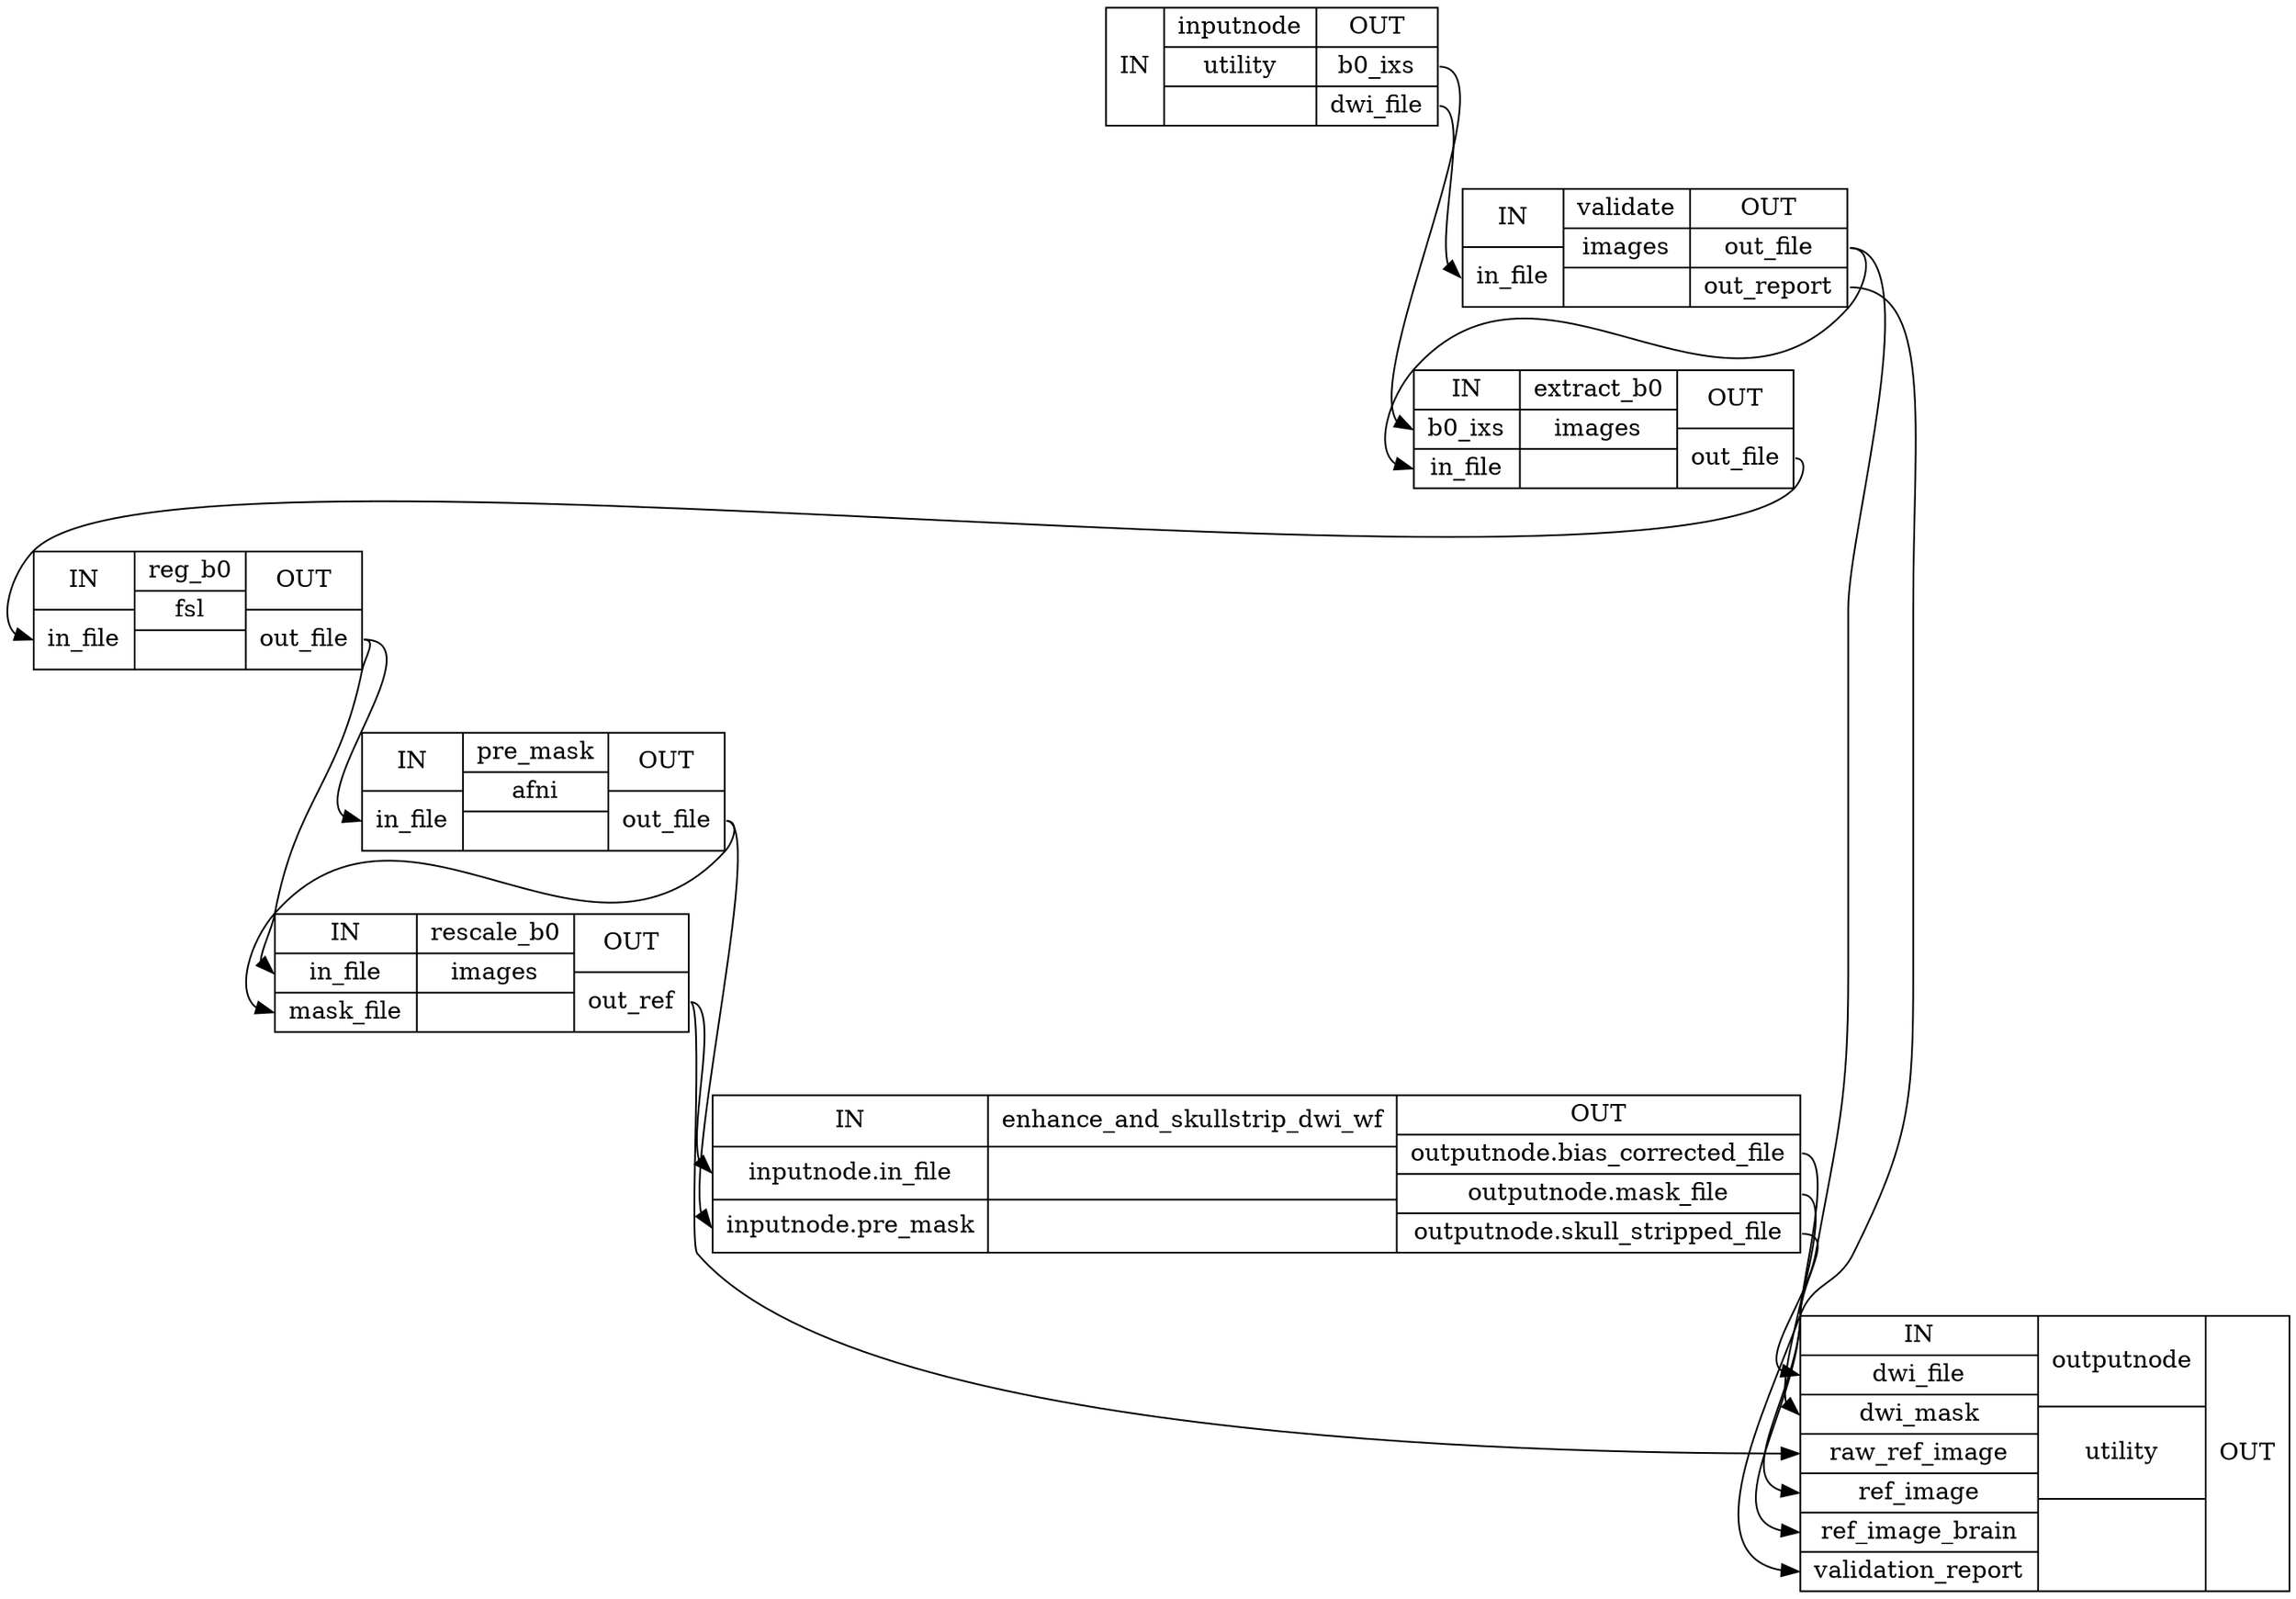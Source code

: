 digraph structs {
node [shape=record];
dwi_reference_wfinputnode [label="{IN}|{ inputnode | utility |  }|{OUT|<outb0ixs> b0_ixs|<outdwifile> dwi_file}"];
dwi_reference_wfvalidate [label="{IN|<ininfile> in_file}|{ validate | images |  }|{OUT|<outoutfile> out_file|<outoutreport> out_report}"];
dwi_reference_wfextract_b0 [label="{IN|<inb0ixs> b0_ixs|<ininfile> in_file}|{ extract_b0 | images |  }|{OUT|<outoutfile> out_file}"];
dwi_reference_wfreg_b0 [label="{IN|<ininfile> in_file}|{ reg_b0 | fsl |  }|{OUT|<outoutfile> out_file}"];
dwi_reference_wfpre_mask [label="{IN|<ininfile> in_file}|{ pre_mask | afni |  }|{OUT|<outoutfile> out_file}"];
dwi_reference_wfrescale_b0 [label="{IN|<ininfile> in_file|<inmaskfile> mask_file}|{ rescale_b0 | images |  }|{OUT|<outoutref> out_ref}"];
dwi_reference_wfenhance_and_skullstrip_dwi_wf [label="{IN|<ininputnodeinfile> inputnode.in_file|<ininputnodepremask> inputnode.pre_mask}|{ enhance_and_skullstrip_dwi_wf |  |  }|{OUT|<outoutputnodebiascorrectedfile> outputnode.bias_corrected_file|<outoutputnodemaskfile> outputnode.mask_file|<outoutputnodeskullstrippedfile> outputnode.skull_stripped_file}"];
dwi_reference_wfoutputnode [label="{IN|<indwifile> dwi_file|<indwimask> dwi_mask|<inrawrefimage> raw_ref_image|<inrefimage> ref_image|<inrefimagebrain> ref_image_brain|<invalidationreport> validation_report}|{ outputnode | utility |  }|{OUT}"];
dwi_reference_wfenhance_and_skullstrip_dwi_wf:outoutputnodebiascorrectedfile:e -> dwi_reference_wfoutputnode:inrefimage:w;
dwi_reference_wfenhance_and_skullstrip_dwi_wf:outoutputnodemaskfile:e -> dwi_reference_wfoutputnode:indwimask:w;
dwi_reference_wfenhance_and_skullstrip_dwi_wf:outoutputnodeskullstrippedfile:e -> dwi_reference_wfoutputnode:inrefimagebrain:w;
dwi_reference_wfextract_b0:outoutfile:e -> dwi_reference_wfreg_b0:ininfile:w;
dwi_reference_wfinputnode:outb0ixs:e -> dwi_reference_wfextract_b0:inb0ixs:w;
dwi_reference_wfinputnode:outdwifile:e -> dwi_reference_wfvalidate:ininfile:w;
dwi_reference_wfpre_mask:outoutfile:e -> dwi_reference_wfenhance_and_skullstrip_dwi_wf:ininputnodepremask:w;
dwi_reference_wfpre_mask:outoutfile:e -> dwi_reference_wfrescale_b0:inmaskfile:w;
dwi_reference_wfreg_b0:outoutfile:e -> dwi_reference_wfpre_mask:ininfile:w;
dwi_reference_wfreg_b0:outoutfile:e -> dwi_reference_wfrescale_b0:ininfile:w;
dwi_reference_wfrescale_b0:outoutref:e -> dwi_reference_wfenhance_and_skullstrip_dwi_wf:ininputnodeinfile:w;
dwi_reference_wfrescale_b0:outoutref:e -> dwi_reference_wfoutputnode:inrawrefimage:w;
dwi_reference_wfvalidate:outoutfile:e -> dwi_reference_wfextract_b0:ininfile:w;
dwi_reference_wfvalidate:outoutfile:e -> dwi_reference_wfoutputnode:indwifile:w;
dwi_reference_wfvalidate:outoutreport:e -> dwi_reference_wfoutputnode:invalidationreport:w;
}